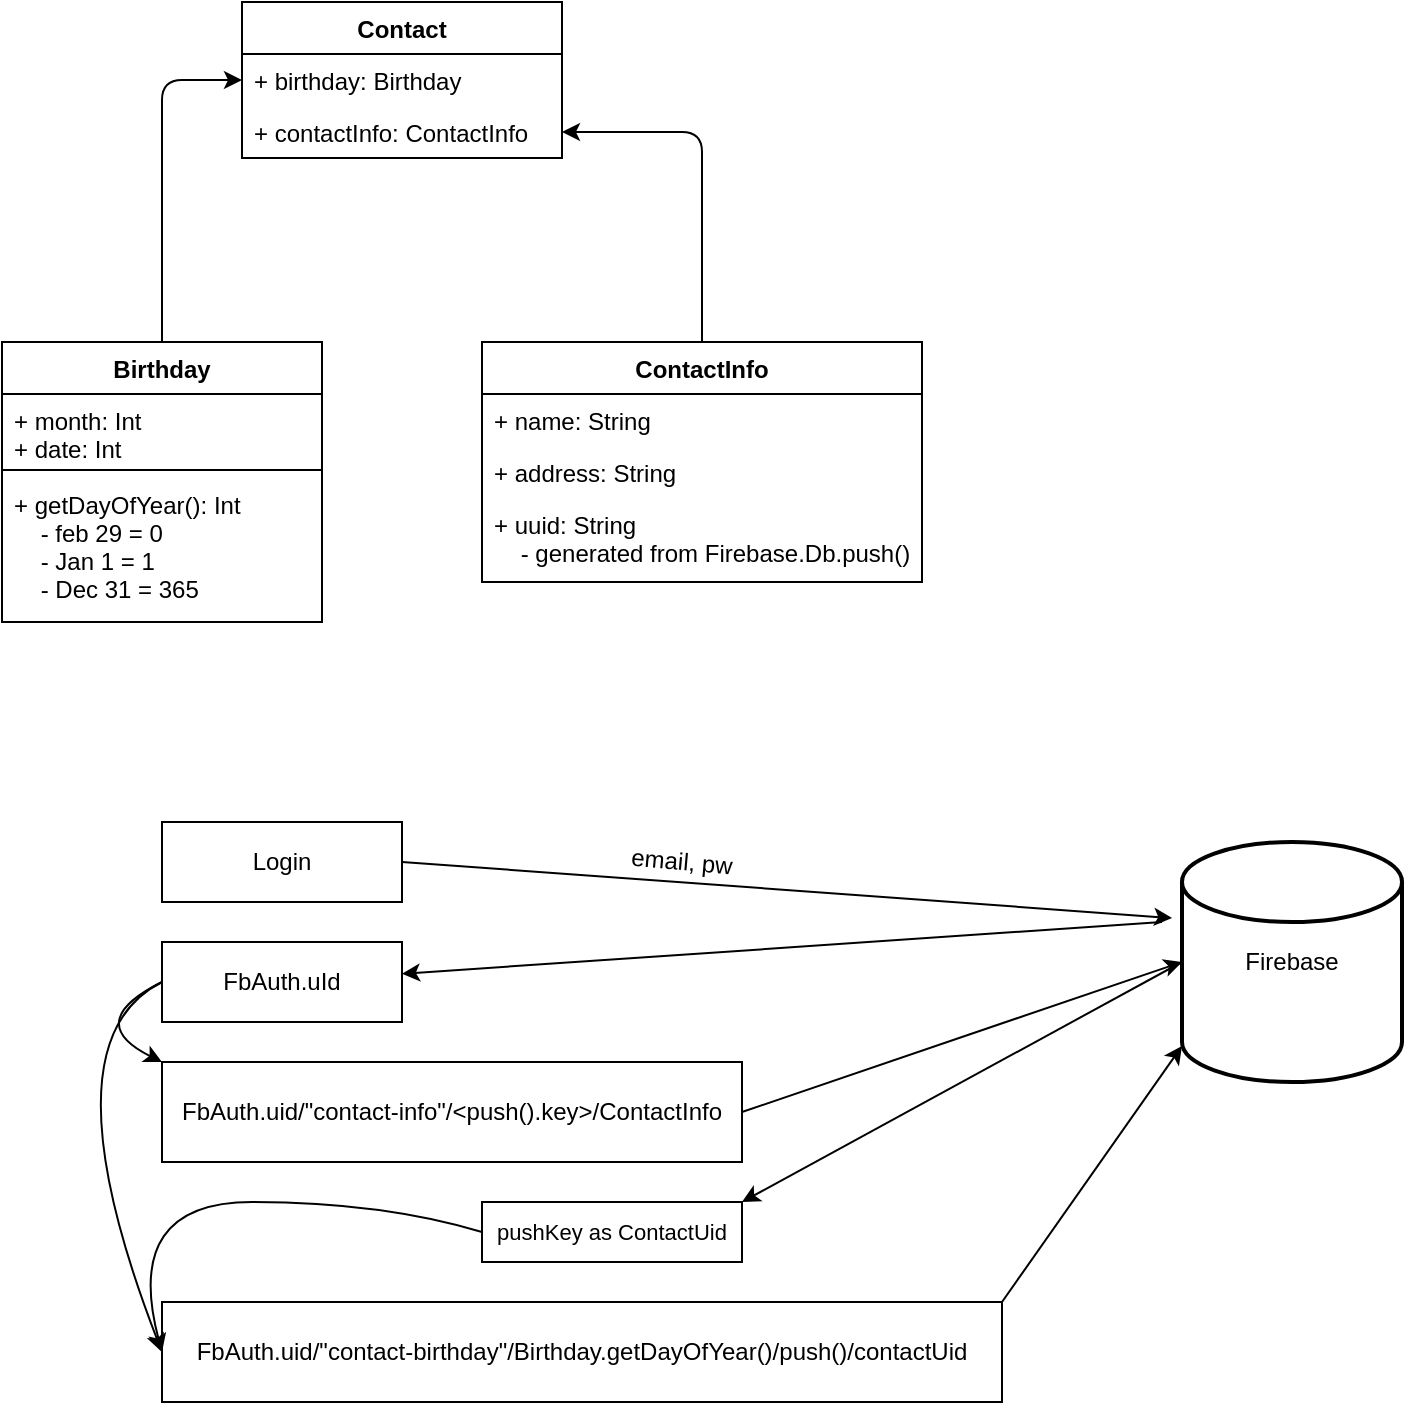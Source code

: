 <mxfile version="14.0.1" type="device"><diagram name="Page-1" id="e7e014a7-5840-1c2e-5031-d8a46d1fe8dd"><mxGraphModel dx="786" dy="433" grid="1" gridSize="10" guides="1" tooltips="1" connect="1" arrows="1" fold="1" page="1" pageScale="1" pageWidth="1169" pageHeight="826" background="#ffffff" math="0" shadow="0"><root><mxCell id="0"/><mxCell id="1" parent="0"/><mxCell id="ji-sICjVL3T-GMVlKpuU-41" value="Birthday" style="swimlane;fontStyle=1;align=center;verticalAlign=top;childLayout=stackLayout;horizontal=1;startSize=26;horizontalStack=0;resizeParent=1;resizeParentMax=0;resizeLast=0;collapsible=1;marginBottom=0;" vertex="1" parent="1"><mxGeometry x="160" y="240" width="160" height="140" as="geometry"/></mxCell><mxCell id="ji-sICjVL3T-GMVlKpuU-42" value="+ month: Int&#10;+ date: Int" style="text;strokeColor=none;fillColor=none;align=left;verticalAlign=top;spacingLeft=4;spacingRight=4;overflow=hidden;rotatable=0;points=[[0,0.5],[1,0.5]];portConstraint=eastwest;" vertex="1" parent="ji-sICjVL3T-GMVlKpuU-41"><mxGeometry y="26" width="160" height="34" as="geometry"/></mxCell><mxCell id="ji-sICjVL3T-GMVlKpuU-43" value="" style="line;strokeWidth=1;fillColor=none;align=left;verticalAlign=middle;spacingTop=-1;spacingLeft=3;spacingRight=3;rotatable=0;labelPosition=right;points=[];portConstraint=eastwest;" vertex="1" parent="ji-sICjVL3T-GMVlKpuU-41"><mxGeometry y="60" width="160" height="8" as="geometry"/></mxCell><mxCell id="ji-sICjVL3T-GMVlKpuU-44" value="+ getDayOfYear(): Int&#10;    - feb 29 = 0&#10;    - Jan 1 = 1&#10;    - Dec 31 = 365" style="text;strokeColor=none;fillColor=none;align=left;verticalAlign=top;spacingLeft=4;spacingRight=4;overflow=hidden;rotatable=0;points=[[0,0.5],[1,0.5]];portConstraint=eastwest;" vertex="1" parent="ji-sICjVL3T-GMVlKpuU-41"><mxGeometry y="68" width="160" height="72" as="geometry"/></mxCell><mxCell id="ji-sICjVL3T-GMVlKpuU-45" value="ContactInfo" style="swimlane;fontStyle=1;childLayout=stackLayout;horizontal=1;startSize=26;fillColor=none;horizontalStack=0;resizeParent=1;resizeParentMax=0;resizeLast=0;collapsible=1;marginBottom=0;" vertex="1" parent="1"><mxGeometry x="400" y="240" width="220" height="120" as="geometry"/></mxCell><mxCell id="ji-sICjVL3T-GMVlKpuU-46" value="+ name: String" style="text;strokeColor=none;fillColor=none;align=left;verticalAlign=top;spacingLeft=4;spacingRight=4;overflow=hidden;rotatable=0;points=[[0,0.5],[1,0.5]];portConstraint=eastwest;" vertex="1" parent="ji-sICjVL3T-GMVlKpuU-45"><mxGeometry y="26" width="220" height="26" as="geometry"/></mxCell><mxCell id="ji-sICjVL3T-GMVlKpuU-48" value="+ address: String" style="text;strokeColor=none;fillColor=none;align=left;verticalAlign=top;spacingLeft=4;spacingRight=4;overflow=hidden;rotatable=0;points=[[0,0.5],[1,0.5]];portConstraint=eastwest;" vertex="1" parent="ji-sICjVL3T-GMVlKpuU-45"><mxGeometry y="52" width="220" height="26" as="geometry"/></mxCell><mxCell id="ji-sICjVL3T-GMVlKpuU-47" value="+ uuid: String &#10;    - generated from Firebase.Db.push()" style="text;strokeColor=none;fillColor=none;align=left;verticalAlign=top;spacingLeft=4;spacingRight=4;overflow=hidden;rotatable=0;points=[[0,0.5],[1,0.5]];portConstraint=eastwest;" vertex="1" parent="ji-sICjVL3T-GMVlKpuU-45"><mxGeometry y="78" width="220" height="42" as="geometry"/></mxCell><mxCell id="ji-sICjVL3T-GMVlKpuU-49" value="Contact" style="swimlane;fontStyle=1;childLayout=stackLayout;horizontal=1;startSize=26;fillColor=none;horizontalStack=0;resizeParent=1;resizeParentMax=0;resizeLast=0;collapsible=1;marginBottom=0;" vertex="1" parent="1"><mxGeometry x="280" y="70" width="160" height="78" as="geometry"/></mxCell><mxCell id="ji-sICjVL3T-GMVlKpuU-50" value="+ birthday: Birthday" style="text;strokeColor=none;fillColor=none;align=left;verticalAlign=top;spacingLeft=4;spacingRight=4;overflow=hidden;rotatable=0;points=[[0,0.5],[1,0.5]];portConstraint=eastwest;" vertex="1" parent="ji-sICjVL3T-GMVlKpuU-49"><mxGeometry y="26" width="160" height="26" as="geometry"/></mxCell><mxCell id="ji-sICjVL3T-GMVlKpuU-51" value="+ contactInfo: ContactInfo" style="text;strokeColor=none;fillColor=none;align=left;verticalAlign=top;spacingLeft=4;spacingRight=4;overflow=hidden;rotatable=0;points=[[0,0.5],[1,0.5]];portConstraint=eastwest;" vertex="1" parent="ji-sICjVL3T-GMVlKpuU-49"><mxGeometry y="52" width="160" height="26" as="geometry"/></mxCell><mxCell id="ji-sICjVL3T-GMVlKpuU-53" value="" style="endArrow=classic;html=1;exitX=0.5;exitY=0;exitDx=0;exitDy=0;entryX=0;entryY=0.5;entryDx=0;entryDy=0;" edge="1" parent="1" source="ji-sICjVL3T-GMVlKpuU-41" target="ji-sICjVL3T-GMVlKpuU-50"><mxGeometry width="50" height="50" relative="1" as="geometry"><mxPoint x="720" y="250" as="sourcePoint"/><mxPoint x="380" y="190" as="targetPoint"/><Array as="points"><mxPoint x="240" y="200"/><mxPoint x="240" y="109"/></Array></mxGeometry></mxCell><mxCell id="ji-sICjVL3T-GMVlKpuU-56" value="" style="endArrow=classic;html=1;entryX=1;entryY=0.5;entryDx=0;entryDy=0;exitX=0.5;exitY=0;exitDx=0;exitDy=0;" edge="1" parent="1" source="ji-sICjVL3T-GMVlKpuU-45" target="ji-sICjVL3T-GMVlKpuU-51"><mxGeometry width="50" height="50" relative="1" as="geometry"><mxPoint x="720" y="250" as="sourcePoint"/><mxPoint x="360" y="150" as="targetPoint"/><Array as="points"><mxPoint x="510" y="135"/></Array></mxGeometry></mxCell><mxCell id="ji-sICjVL3T-GMVlKpuU-57" value="Firebase" style="strokeWidth=2;html=1;shape=mxgraph.flowchart.database;whiteSpace=wrap;" vertex="1" parent="1"><mxGeometry x="750" y="490" width="110" height="120" as="geometry"/></mxCell><mxCell id="ji-sICjVL3T-GMVlKpuU-59" value="Login" style="rounded=0;whiteSpace=wrap;html=1;" vertex="1" parent="1"><mxGeometry x="240" y="480" width="120" height="40" as="geometry"/></mxCell><mxCell id="ji-sICjVL3T-GMVlKpuU-60" value="" style="endArrow=classic;html=1;exitX=1;exitY=0.5;exitDx=0;exitDy=0;entryX=-0.045;entryY=0.317;entryDx=0;entryDy=0;entryPerimeter=0;" edge="1" parent="1" source="ji-sICjVL3T-GMVlKpuU-59" target="ji-sICjVL3T-GMVlKpuU-57"><mxGeometry width="50" height="50" relative="1" as="geometry"><mxPoint x="860" y="490" as="sourcePoint"/><mxPoint x="910" y="440" as="targetPoint"/></mxGeometry></mxCell><mxCell id="ji-sICjVL3T-GMVlKpuU-61" value="email, pw" style="text;html=1;strokeColor=none;fillColor=none;align=center;verticalAlign=middle;whiteSpace=wrap;rounded=0;rotation=5;" vertex="1" parent="1"><mxGeometry x="470" y="490" width="60" height="20" as="geometry"/></mxCell><mxCell id="ji-sICjVL3T-GMVlKpuU-62" value="" style="endArrow=classic;html=1;" edge="1" parent="1" target="ji-sICjVL3T-GMVlKpuU-63"><mxGeometry width="50" height="50" relative="1" as="geometry"><mxPoint x="740" y="530" as="sourcePoint"/><mxPoint x="360" y="560" as="targetPoint"/></mxGeometry></mxCell><mxCell id="ji-sICjVL3T-GMVlKpuU-63" value="FbAuth.uId" style="rounded=0;whiteSpace=wrap;html=1;" vertex="1" parent="1"><mxGeometry x="240" y="540" width="120" height="40" as="geometry"/></mxCell><mxCell id="ji-sICjVL3T-GMVlKpuU-64" value="FbAuth.uid/&quot;contact-info&quot;/&amp;lt;push().key&amp;gt;/ContactInfo" style="rounded=0;whiteSpace=wrap;html=1;" vertex="1" parent="1"><mxGeometry x="240" y="600" width="290" height="50" as="geometry"/></mxCell><mxCell id="ji-sICjVL3T-GMVlKpuU-65" value="" style="endArrow=classic;html=1;entryX=0;entryY=0.5;entryDx=0;entryDy=0;entryPerimeter=0;exitX=1;exitY=0.5;exitDx=0;exitDy=0;" edge="1" parent="1" source="ji-sICjVL3T-GMVlKpuU-64" target="ji-sICjVL3T-GMVlKpuU-57"><mxGeometry width="50" height="50" relative="1" as="geometry"><mxPoint x="860" y="490" as="sourcePoint"/><mxPoint x="910" y="440" as="targetPoint"/></mxGeometry></mxCell><mxCell id="ji-sICjVL3T-GMVlKpuU-66" value="FbAuth.uid/&quot;contact-birthday&quot;/Birthday.getDayOfYear()/push()/contactUid" style="rounded=0;whiteSpace=wrap;html=1;" vertex="1" parent="1"><mxGeometry x="240" y="720" width="420" height="50" as="geometry"/></mxCell><mxCell id="ji-sICjVL3T-GMVlKpuU-70" value="" style="curved=1;endArrow=classic;html=1;entryX=0;entryY=0;entryDx=0;entryDy=0;exitX=0;exitY=0.5;exitDx=0;exitDy=0;" edge="1" parent="1" source="ji-sICjVL3T-GMVlKpuU-63" target="ji-sICjVL3T-GMVlKpuU-64"><mxGeometry width="50" height="50" relative="1" as="geometry"><mxPoint y="620" as="sourcePoint"/><mxPoint x="50" y="570" as="targetPoint"/><Array as="points"><mxPoint x="200" y="580"/></Array></mxGeometry></mxCell><mxCell id="ji-sICjVL3T-GMVlKpuU-74" value="" style="curved=1;endArrow=classic;html=1;entryX=0;entryY=0.5;entryDx=0;entryDy=0;exitX=0;exitY=0.5;exitDx=0;exitDy=0;" edge="1" parent="1" source="ji-sICjVL3T-GMVlKpuU-63" target="ji-sICjVL3T-GMVlKpuU-66"><mxGeometry width="50" height="50" relative="1" as="geometry"><mxPoint x="250" y="570" as="sourcePoint"/><mxPoint x="250.0" y="610" as="targetPoint"/><Array as="points"><mxPoint x="180" y="590"/></Array></mxGeometry></mxCell><mxCell id="ji-sICjVL3T-GMVlKpuU-75" value="&lt;span style=&quot;font-size: 11px ; background-color: rgb(255 , 255 , 255)&quot;&gt;pushKey as ContactUid&lt;/span&gt;" style="rounded=0;whiteSpace=wrap;html=1;" vertex="1" parent="1"><mxGeometry x="400" y="670" width="130" height="30" as="geometry"/></mxCell><mxCell id="ji-sICjVL3T-GMVlKpuU-76" value="" style="endArrow=classic;html=1;exitX=0;exitY=0.5;exitDx=0;exitDy=0;exitPerimeter=0;entryX=1;entryY=0;entryDx=0;entryDy=0;" edge="1" parent="1" source="ji-sICjVL3T-GMVlKpuU-57" target="ji-sICjVL3T-GMVlKpuU-75"><mxGeometry width="50" height="50" relative="1" as="geometry"><mxPoint x="660" y="520" as="sourcePoint"/><mxPoint x="710" y="470" as="targetPoint"/></mxGeometry></mxCell><mxCell id="ji-sICjVL3T-GMVlKpuU-77" value="" style="curved=1;endArrow=classic;html=1;exitX=0;exitY=0.5;exitDx=0;exitDy=0;entryX=0;entryY=0.5;entryDx=0;entryDy=0;" edge="1" parent="1" source="ji-sICjVL3T-GMVlKpuU-75" target="ji-sICjVL3T-GMVlKpuU-66"><mxGeometry width="50" height="50" relative="1" as="geometry"><mxPoint x="300" y="710" as="sourcePoint"/><mxPoint x="350" y="660" as="targetPoint"/><Array as="points"><mxPoint x="350" y="670"/><mxPoint x="220" y="670"/></Array></mxGeometry></mxCell><mxCell id="ji-sICjVL3T-GMVlKpuU-78" value="" style="endArrow=classic;html=1;entryX=0;entryY=0.85;entryDx=0;entryDy=0;entryPerimeter=0;exitX=1;exitY=0;exitDx=0;exitDy=0;" edge="1" parent="1" source="ji-sICjVL3T-GMVlKpuU-66" target="ji-sICjVL3T-GMVlKpuU-57"><mxGeometry width="50" height="50" relative="1" as="geometry"><mxPoint x="660" y="520" as="sourcePoint"/><mxPoint x="710" y="470" as="targetPoint"/></mxGeometry></mxCell></root></mxGraphModel></diagram></mxfile>